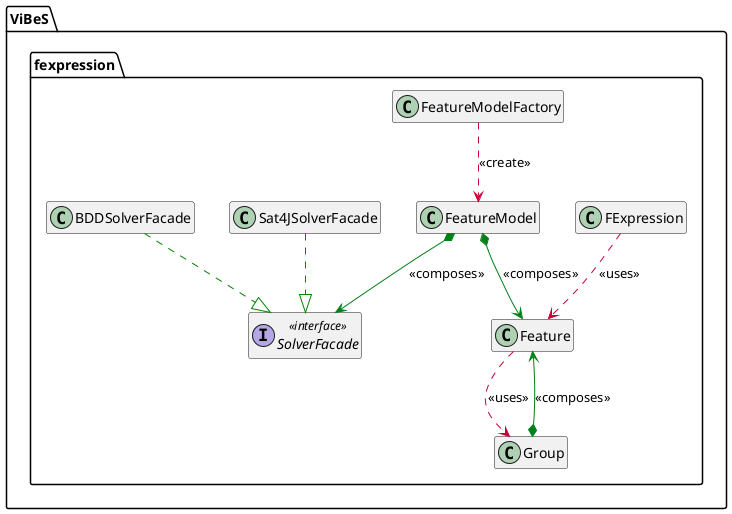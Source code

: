 @startuml

top to bottom direction
'skinparam linetype ortho
hide empty methods
hide empty fields

'Inheritance -- Mandatory (hierarchy)
!define EXTENDS -[#000082,plain]-^
'Realization -- Important
!define IMPLEMENTS -[#008200,dashed]-^
'Dependency -- if non-obvious or cross-cutting
!define USES  -[#C70039,dashed]->
'Composition -- only if non-trivial
!define HAS_A *-[#008017,plain]->

' Package be.vibes.fexpression core classes
package "ViBeS.fexpression" {
    class FExpression
    class Feature
    class FeatureModel
    class FeatureModelFactory
    class Group
    interface SolverFacade << interface >>
    class Sat4JSolverFacade
    class BDDSolverFacade
}

BDDSolverFacade                   IMPLEMENTS  SolverFacade
Sat4JSolverFacade                 IMPLEMENTS  SolverFacade

Feature                           USES  Group: "<<uses>>"
FExpression                       USES  Feature: "<<uses>>"
FeatureModelFactory               USES   FeatureModel: "<<create>>"

FeatureModel                     HAS_A   Feature: "<<composes>>"
FeatureModel                     HAS_A  SolverFacade: "<<composes>>"
Group                            HAS_A   Feature: "<<composes>>"

@enduml
